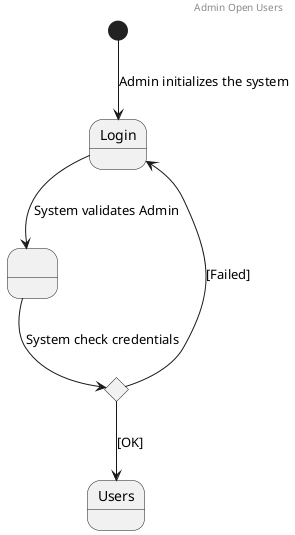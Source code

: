 @startuml

header Admin Open Users

state "Login" as s1
state " " as s2
state "Users" as s3
state "Decision" as Decision <<choice>>


[*] --> s1 : Admin initializes the system

s1 --> s2 : System validates Admin
s2 -down-> Decision : System check credentials
Decision -down-> s3 : [OK]
Decision -down-> s1 : [Failed]

@enduml